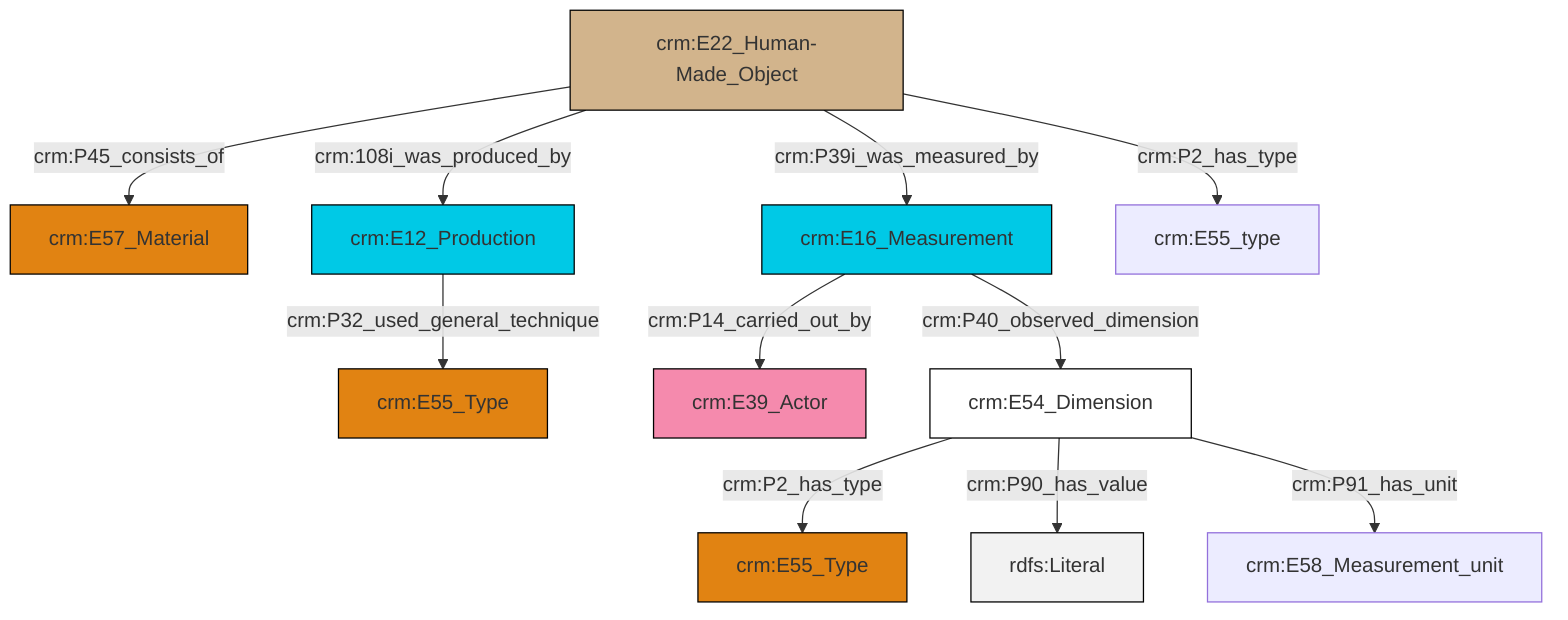 graph TD
classDef Literal fill:#f2f2f2,stroke:#000000;
classDef CRM_Entity fill:#FFFFFF,stroke:#000000;
classDef Temporal_Entity fill:#00C9E6, stroke:#000000;
classDef Type fill:#E18312, stroke:#000000;
classDef Time-Span fill:#2C9C91, stroke:#000000;
classDef Appellation fill:#FFEB7F, stroke:#000000;
classDef Place fill:#008836, stroke:#000000;
classDef Persistent_Item fill:#B266B2, stroke:#000000;
classDef Conceptual_Object fill:#FFD700, stroke:#000000;
classDef Physical_Thing fill:#D2B48C, stroke:#000000;
classDef Actor fill:#f58aad, stroke:#000000;
classDef PC_Classes fill:#4ce600, stroke:#000000;
classDef Multi fill:#cccccc,stroke:#000000;

6["crm:E22_Human-Made_Object"]:::Physical_Thing -->|crm:P45_consists_of| 7["crm:E57_Material"]:::Type
0["crm:E54_Dimension"]:::CRM_Entity -->|crm:P2_has_type| 8["crm:E55_Type"]:::Type
9["crm:E16_Measurement"]:::Temporal_Entity -->|crm:P14_carried_out_by| 10["crm:E39_Actor"]:::Actor
0["crm:E54_Dimension"]:::CRM_Entity -->|crm:P90_has_value| 13[rdfs:Literal]:::Literal
6["crm:E22_Human-Made_Object"]:::Physical_Thing -->|crm:108i_was_produced_by| 2["crm:E12_Production"]:::Temporal_Entity
6["crm:E22_Human-Made_Object"]:::Physical_Thing -->|crm:P39i_was_measured_by| 9["crm:E16_Measurement"]:::Temporal_Entity
2["crm:E12_Production"]:::Temporal_Entity -->|crm:P32_used_general_technique| 4["crm:E55_Type"]:::Type
6["crm:E22_Human-Made_Object"]:::Physical_Thing -->|crm:P2_has_type| 15["crm:E55_type"]:::Default
0["crm:E54_Dimension"]:::CRM_Entity -->|crm:P91_has_unit| 11["crm:E58_Measurement_unit"]:::Default
9["crm:E16_Measurement"]:::Temporal_Entity -->|crm:P40_observed_dimension| 0["crm:E54_Dimension"]:::CRM_Entity